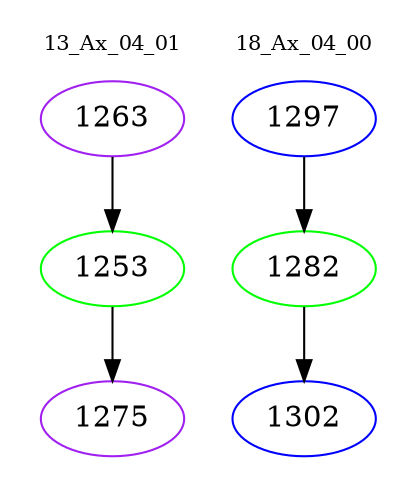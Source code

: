 digraph{
subgraph cluster_0 {
color = white
label = "13_Ax_04_01";
fontsize=10;
T0_1263 [label="1263", color="purple"]
T0_1263 -> T0_1253 [color="black"]
T0_1253 [label="1253", color="green"]
T0_1253 -> T0_1275 [color="black"]
T0_1275 [label="1275", color="purple"]
}
subgraph cluster_1 {
color = white
label = "18_Ax_04_00";
fontsize=10;
T1_1297 [label="1297", color="blue"]
T1_1297 -> T1_1282 [color="black"]
T1_1282 [label="1282", color="green"]
T1_1282 -> T1_1302 [color="black"]
T1_1302 [label="1302", color="blue"]
}
}

